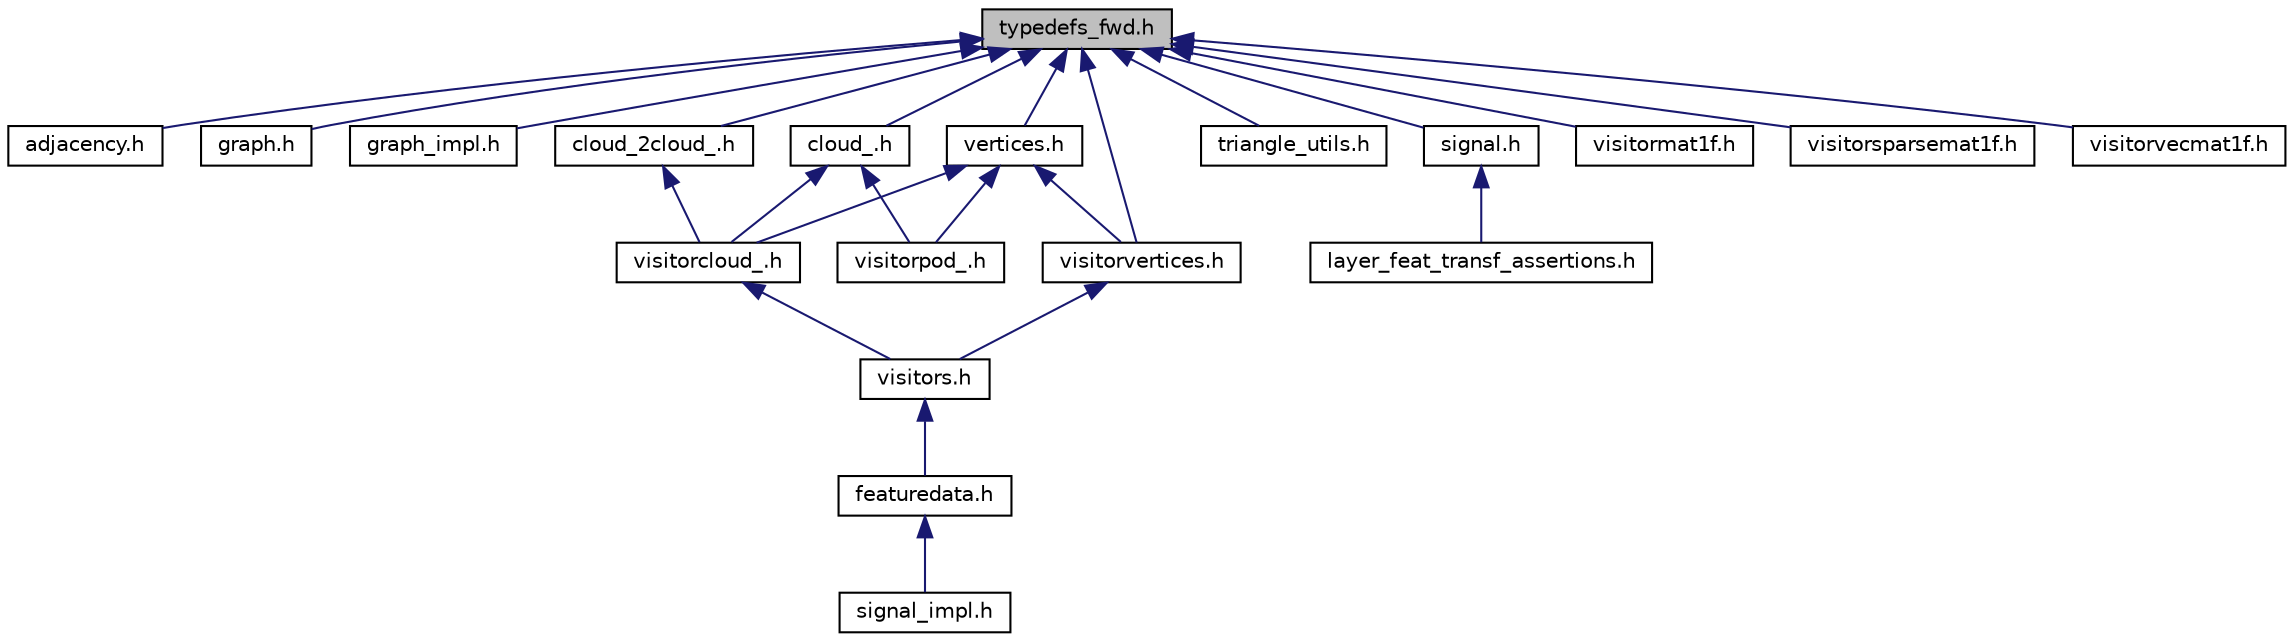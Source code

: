 digraph G
{
  edge [fontname="Helvetica",fontsize="10",labelfontname="Helvetica",labelfontsize="10"];
  node [fontname="Helvetica",fontsize="10",shape=record];
  Node1 [label="typedefs_fwd.h",height=0.2,width=0.4,color="black", fillcolor="grey75", style="filled" fontcolor="black"];
  Node1 -> Node2 [dir="back",color="midnightblue",fontsize="10",style="solid",fontname="Helvetica"];
  Node2 [label="adjacency.h",height=0.2,width=0.4,color="black", fillcolor="white", style="filled",URL="$adjacency_8h.html"];
  Node1 -> Node3 [dir="back",color="midnightblue",fontsize="10",style="solid",fontname="Helvetica"];
  Node3 [label="graph.h",height=0.2,width=0.4,color="black", fillcolor="white", style="filled",URL="$graph_8h.html"];
  Node1 -> Node4 [dir="back",color="midnightblue",fontsize="10",style="solid",fontname="Helvetica"];
  Node4 [label="graph_impl.h",height=0.2,width=0.4,color="black", fillcolor="white", style="filled",URL="$graph__impl_8h.html"];
  Node1 -> Node5 [dir="back",color="midnightblue",fontsize="10",style="solid",fontname="Helvetica"];
  Node5 [label="cloud_.h",height=0.2,width=0.4,color="black", fillcolor="white", style="filled",URL="$cloud___8h.html"];
  Node5 -> Node6 [dir="back",color="midnightblue",fontsize="10",style="solid",fontname="Helvetica"];
  Node6 [label="visitorcloud_.h",height=0.2,width=0.4,color="black", fillcolor="white", style="filled",URL="$visitorcloud___8h.html"];
  Node6 -> Node7 [dir="back",color="midnightblue",fontsize="10",style="solid",fontname="Helvetica"];
  Node7 [label="visitors.h",height=0.2,width=0.4,color="black", fillcolor="white", style="filled",URL="$visitors_8h.html"];
  Node7 -> Node8 [dir="back",color="midnightblue",fontsize="10",style="solid",fontname="Helvetica"];
  Node8 [label="featuredata.h",height=0.2,width=0.4,color="black", fillcolor="white", style="filled",URL="$featuredata_8h.html"];
  Node8 -> Node9 [dir="back",color="midnightblue",fontsize="10",style="solid",fontname="Helvetica"];
  Node9 [label="signal_impl.h",height=0.2,width=0.4,color="black", fillcolor="white", style="filled",URL="$signal__impl_8h.html"];
  Node5 -> Node10 [dir="back",color="midnightblue",fontsize="10",style="solid",fontname="Helvetica"];
  Node10 [label="visitorpod_.h",height=0.2,width=0.4,color="black", fillcolor="white", style="filled",URL="$visitorpod___8h.html"];
  Node1 -> Node11 [dir="back",color="midnightblue",fontsize="10",style="solid",fontname="Helvetica"];
  Node11 [label="cloud_2cloud_.h",height=0.2,width=0.4,color="black", fillcolor="white", style="filled",URL="$cloud__2cloud___8h.html"];
  Node11 -> Node6 [dir="back",color="midnightblue",fontsize="10",style="solid",fontname="Helvetica"];
  Node1 -> Node12 [dir="back",color="midnightblue",fontsize="10",style="solid",fontname="Helvetica"];
  Node12 [label="triangle_utils.h",height=0.2,width=0.4,color="black", fillcolor="white", style="filled",URL="$triangle__utils_8h.html"];
  Node1 -> Node13 [dir="back",color="midnightblue",fontsize="10",style="solid",fontname="Helvetica"];
  Node13 [label="vertices.h",height=0.2,width=0.4,color="black", fillcolor="white", style="filled",URL="$vertices_8h.html"];
  Node13 -> Node6 [dir="back",color="midnightblue",fontsize="10",style="solid",fontname="Helvetica"];
  Node13 -> Node10 [dir="back",color="midnightblue",fontsize="10",style="solid",fontname="Helvetica"];
  Node13 -> Node14 [dir="back",color="midnightblue",fontsize="10",style="solid",fontname="Helvetica"];
  Node14 [label="visitorvertices.h",height=0.2,width=0.4,color="black", fillcolor="white", style="filled",URL="$visitorvertices_8h.html"];
  Node14 -> Node7 [dir="back",color="midnightblue",fontsize="10",style="solid",fontname="Helvetica"];
  Node1 -> Node15 [dir="back",color="midnightblue",fontsize="10",style="solid",fontname="Helvetica"];
  Node15 [label="signal.h",height=0.2,width=0.4,color="black", fillcolor="white", style="filled",URL="$signal_8h.html"];
  Node15 -> Node16 [dir="back",color="midnightblue",fontsize="10",style="solid",fontname="Helvetica"];
  Node16 [label="layer_feat_transf_assertions.h",height=0.2,width=0.4,color="black", fillcolor="white", style="filled",URL="$layer__feat__transf__assertions_8h.html"];
  Node1 -> Node17 [dir="back",color="midnightblue",fontsize="10",style="solid",fontname="Helvetica"];
  Node17 [label="visitormat1f.h",height=0.2,width=0.4,color="black", fillcolor="white", style="filled",URL="$visitormat1f_8h.html"];
  Node1 -> Node18 [dir="back",color="midnightblue",fontsize="10",style="solid",fontname="Helvetica"];
  Node18 [label="visitorsparsemat1f.h",height=0.2,width=0.4,color="black", fillcolor="white", style="filled",URL="$visitorsparsemat1f_8h.html"];
  Node1 -> Node19 [dir="back",color="midnightblue",fontsize="10",style="solid",fontname="Helvetica"];
  Node19 [label="visitorvecmat1f.h",height=0.2,width=0.4,color="black", fillcolor="white", style="filled",URL="$visitorvecmat1f_8h.html"];
  Node1 -> Node14 [dir="back",color="midnightblue",fontsize="10",style="solid",fontname="Helvetica"];
}

